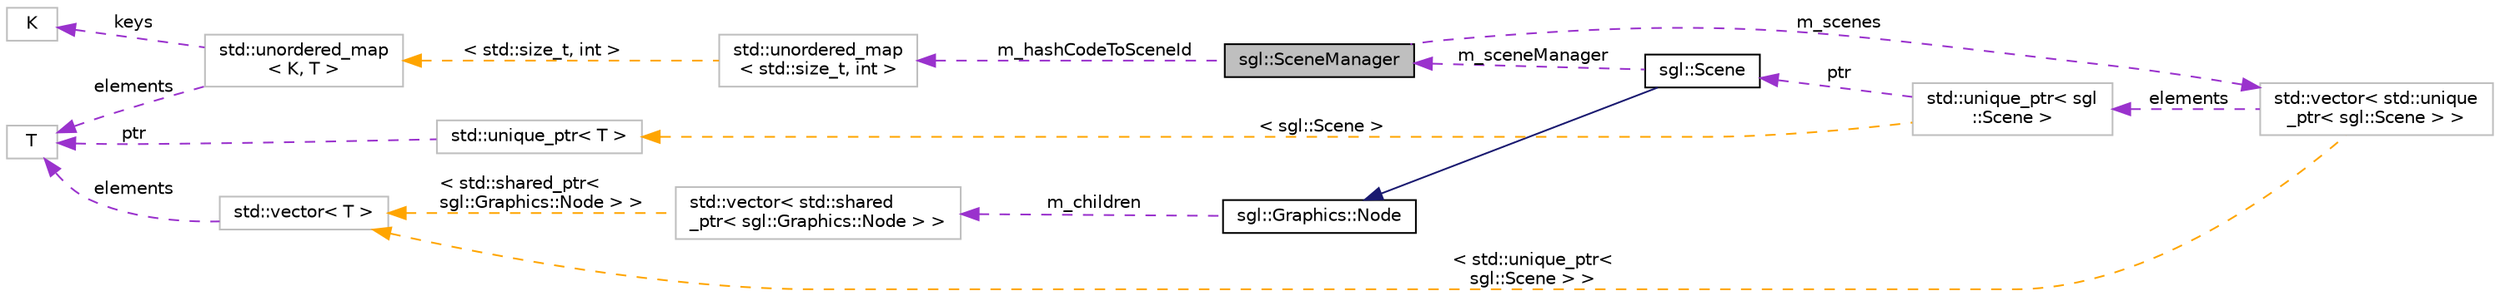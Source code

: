 digraph "sgl::SceneManager"
{
 // INTERACTIVE_SVG=YES
  edge [fontname="Helvetica",fontsize="10",labelfontname="Helvetica",labelfontsize="10"];
  node [fontname="Helvetica",fontsize="10",shape=record];
  rankdir="LR";
  Node1 [label="sgl::SceneManager",height=0.2,width=0.4,color="black", fillcolor="grey75", style="filled", fontcolor="black"];
  Node2 -> Node1 [dir="back",color="darkorchid3",fontsize="10",style="dashed",label=" m_hashCodeToSceneId" ,fontname="Helvetica"];
  Node2 [label="std::unordered_map\l\< std::size_t, int \>",height=0.2,width=0.4,color="grey75", fillcolor="white", style="filled"];
  Node3 -> Node2 [dir="back",color="orange",fontsize="10",style="dashed",label=" \< std::size_t, int \>" ,fontname="Helvetica"];
  Node3 [label="std::unordered_map\l\< K, T \>",height=0.2,width=0.4,color="grey75", fillcolor="white", style="filled",tooltip="STL class. "];
  Node4 -> Node3 [dir="back",color="darkorchid3",fontsize="10",style="dashed",label=" keys" ,fontname="Helvetica"];
  Node4 [label="K",height=0.2,width=0.4,color="grey75", fillcolor="white", style="filled"];
  Node5 -> Node3 [dir="back",color="darkorchid3",fontsize="10",style="dashed",label=" elements" ,fontname="Helvetica"];
  Node5 [label="T",height=0.2,width=0.4,color="grey75", fillcolor="white", style="filled"];
  Node6 -> Node1 [dir="back",color="darkorchid3",fontsize="10",style="dashed",label=" m_scenes" ,fontname="Helvetica"];
  Node6 [label="std::vector\< std::unique\l_ptr\< sgl::Scene \> \>",height=0.2,width=0.4,color="grey75", fillcolor="white", style="filled"];
  Node7 -> Node6 [dir="back",color="darkorchid3",fontsize="10",style="dashed",label=" elements" ,fontname="Helvetica"];
  Node7 [label="std::unique_ptr\< sgl\l::Scene \>",height=0.2,width=0.4,color="grey75", fillcolor="white", style="filled"];
  Node8 -> Node7 [dir="back",color="darkorchid3",fontsize="10",style="dashed",label=" ptr" ,fontname="Helvetica"];
  Node8 [label="sgl::Scene",height=0.2,width=0.4,color="black", fillcolor="white", style="filled",URL="$d8/dcf/classsgl_1_1Scene.html",tooltip="Base class which every user scene must derive from. "];
  Node9 -> Node8 [dir="back",color="midnightblue",fontsize="10",style="solid",fontname="Helvetica"];
  Node9 [label="sgl::Graphics::Node",height=0.2,width=0.4,color="black", fillcolor="white", style="filled",URL="$dc/dee/classsgl_1_1Graphics_1_1Node.html",tooltip="Abstract base class for a scene graph node. "];
  Node10 -> Node9 [dir="back",color="darkorchid3",fontsize="10",style="dashed",label=" m_children" ,fontname="Helvetica"];
  Node10 [label="std::vector\< std::shared\l_ptr\< sgl::Graphics::Node \> \>",height=0.2,width=0.4,color="grey75", fillcolor="white", style="filled"];
  Node11 -> Node10 [dir="back",color="orange",fontsize="10",style="dashed",label=" \< std::shared_ptr\<\l sgl::Graphics::Node \> \>" ,fontname="Helvetica"];
  Node11 [label="std::vector\< T \>",height=0.2,width=0.4,color="grey75", fillcolor="white", style="filled",tooltip="STL class. "];
  Node5 -> Node11 [dir="back",color="darkorchid3",fontsize="10",style="dashed",label=" elements" ,fontname="Helvetica"];
  Node1 -> Node8 [dir="back",color="darkorchid3",fontsize="10",style="dashed",label=" m_sceneManager" ,fontname="Helvetica"];
  Node12 -> Node7 [dir="back",color="orange",fontsize="10",style="dashed",label=" \< sgl::Scene \>" ,fontname="Helvetica"];
  Node12 [label="std::unique_ptr\< T \>",height=0.2,width=0.4,color="grey75", fillcolor="white", style="filled",tooltip="STL class. "];
  Node5 -> Node12 [dir="back",color="darkorchid3",fontsize="10",style="dashed",label=" ptr" ,fontname="Helvetica"];
  Node11 -> Node6 [dir="back",color="orange",fontsize="10",style="dashed",label=" \< std::unique_ptr\<\l sgl::Scene \> \>" ,fontname="Helvetica"];
}
